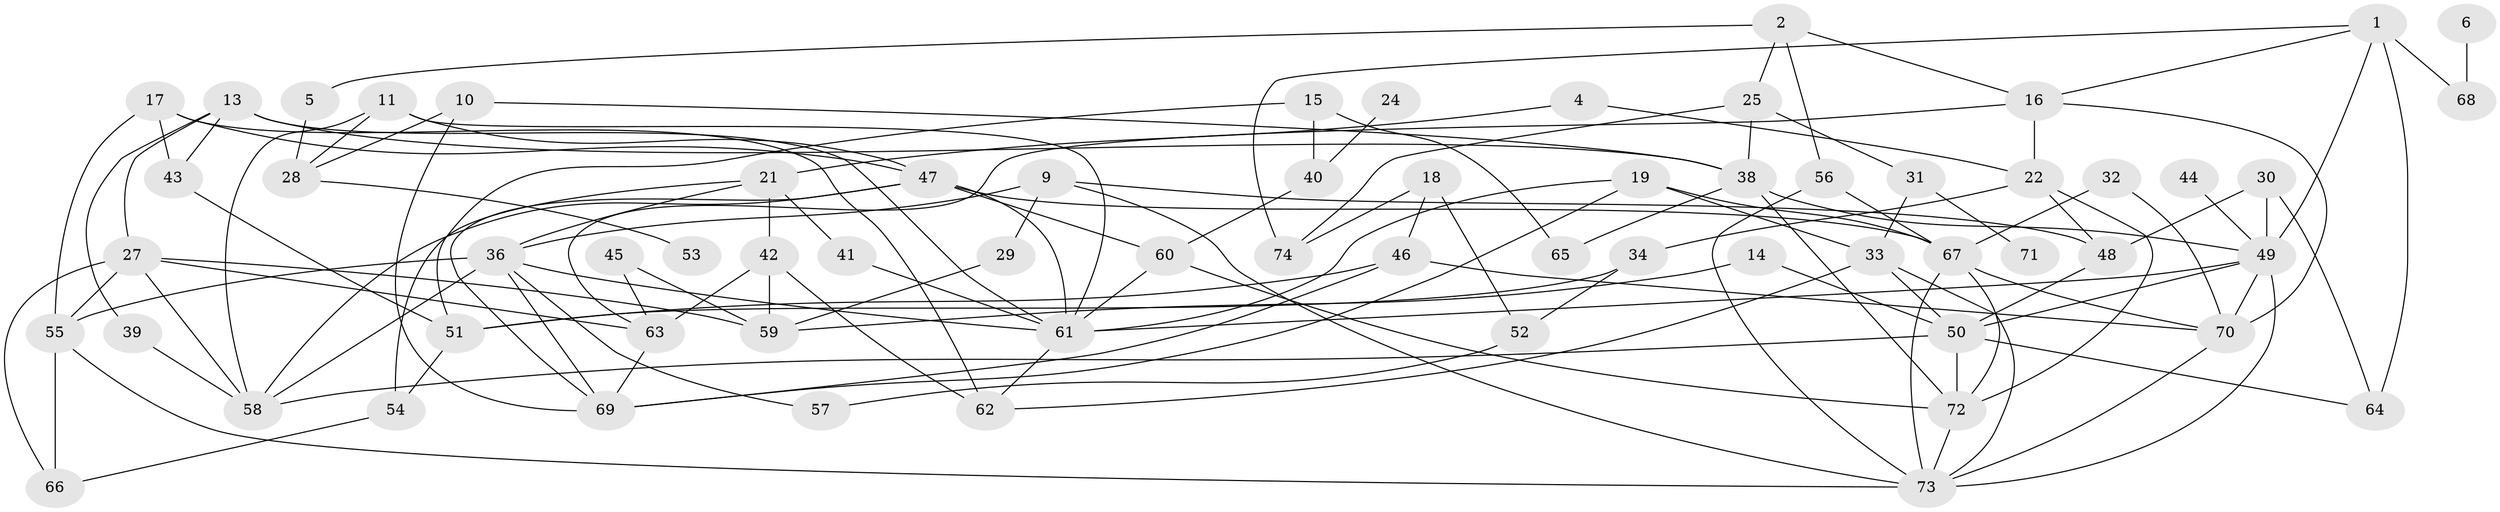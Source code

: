 // original degree distribution, {3: 0.21621621621621623, 2: 0.25, 5: 0.08783783783783784, 6: 0.033783783783783786, 4: 0.16216216216216217, 1: 0.1554054054054054, 0: 0.060810810810810814, 7: 0.02702702702702703, 8: 0.006756756756756757}
// Generated by graph-tools (version 1.1) at 2025/00/03/09/25 03:00:51]
// undirected, 65 vertices, 128 edges
graph export_dot {
graph [start="1"]
  node [color=gray90,style=filled];
  1;
  2;
  4;
  5;
  6;
  9;
  10;
  11;
  13;
  14;
  15;
  16;
  17;
  18;
  19;
  21;
  22;
  24;
  25;
  27;
  28;
  29;
  30;
  31;
  32;
  33;
  34;
  36;
  38;
  39;
  40;
  41;
  42;
  43;
  44;
  45;
  46;
  47;
  48;
  49;
  50;
  51;
  52;
  53;
  54;
  55;
  56;
  57;
  58;
  59;
  60;
  61;
  62;
  63;
  64;
  65;
  66;
  67;
  68;
  69;
  70;
  71;
  72;
  73;
  74;
  1 -- 16 [weight=1.0];
  1 -- 49 [weight=1.0];
  1 -- 64 [weight=2.0];
  1 -- 68 [weight=1.0];
  1 -- 74 [weight=1.0];
  2 -- 5 [weight=1.0];
  2 -- 16 [weight=1.0];
  2 -- 25 [weight=1.0];
  2 -- 56 [weight=1.0];
  4 -- 21 [weight=1.0];
  4 -- 22 [weight=1.0];
  5 -- 28 [weight=1.0];
  6 -- 68 [weight=1.0];
  9 -- 29 [weight=1.0];
  9 -- 36 [weight=1.0];
  9 -- 48 [weight=1.0];
  9 -- 73 [weight=1.0];
  10 -- 28 [weight=1.0];
  10 -- 38 [weight=1.0];
  10 -- 69 [weight=1.0];
  11 -- 28 [weight=1.0];
  11 -- 47 [weight=1.0];
  11 -- 58 [weight=1.0];
  11 -- 61 [weight=1.0];
  13 -- 27 [weight=1.0];
  13 -- 38 [weight=1.0];
  13 -- 39 [weight=1.0];
  13 -- 43 [weight=1.0];
  13 -- 61 [weight=1.0];
  14 -- 50 [weight=1.0];
  14 -- 59 [weight=1.0];
  15 -- 40 [weight=1.0];
  15 -- 51 [weight=1.0];
  15 -- 65 [weight=1.0];
  16 -- 22 [weight=1.0];
  16 -- 63 [weight=1.0];
  16 -- 70 [weight=1.0];
  17 -- 43 [weight=1.0];
  17 -- 47 [weight=1.0];
  17 -- 55 [weight=1.0];
  17 -- 62 [weight=1.0];
  18 -- 46 [weight=1.0];
  18 -- 52 [weight=1.0];
  18 -- 74 [weight=1.0];
  19 -- 33 [weight=1.0];
  19 -- 61 [weight=1.0];
  19 -- 67 [weight=1.0];
  19 -- 69 [weight=1.0];
  21 -- 36 [weight=1.0];
  21 -- 41 [weight=1.0];
  21 -- 42 [weight=1.0];
  21 -- 54 [weight=1.0];
  22 -- 34 [weight=1.0];
  22 -- 48 [weight=1.0];
  22 -- 72 [weight=2.0];
  24 -- 40 [weight=2.0];
  25 -- 31 [weight=1.0];
  25 -- 38 [weight=1.0];
  25 -- 74 [weight=1.0];
  27 -- 55 [weight=1.0];
  27 -- 58 [weight=1.0];
  27 -- 59 [weight=1.0];
  27 -- 63 [weight=1.0];
  27 -- 66 [weight=1.0];
  28 -- 53 [weight=1.0];
  29 -- 59 [weight=1.0];
  30 -- 48 [weight=1.0];
  30 -- 49 [weight=1.0];
  30 -- 64 [weight=1.0];
  31 -- 33 [weight=1.0];
  31 -- 71 [weight=2.0];
  32 -- 67 [weight=1.0];
  32 -- 70 [weight=1.0];
  33 -- 50 [weight=1.0];
  33 -- 62 [weight=1.0];
  33 -- 73 [weight=1.0];
  34 -- 51 [weight=1.0];
  34 -- 52 [weight=1.0];
  36 -- 55 [weight=1.0];
  36 -- 57 [weight=1.0];
  36 -- 58 [weight=1.0];
  36 -- 61 [weight=1.0];
  36 -- 69 [weight=1.0];
  38 -- 49 [weight=2.0];
  38 -- 65 [weight=1.0];
  38 -- 72 [weight=1.0];
  39 -- 58 [weight=1.0];
  40 -- 60 [weight=1.0];
  41 -- 61 [weight=1.0];
  42 -- 59 [weight=1.0];
  42 -- 62 [weight=1.0];
  42 -- 63 [weight=1.0];
  43 -- 51 [weight=1.0];
  44 -- 49 [weight=1.0];
  45 -- 59 [weight=1.0];
  45 -- 63 [weight=2.0];
  46 -- 51 [weight=1.0];
  46 -- 69 [weight=1.0];
  46 -- 70 [weight=1.0];
  47 -- 58 [weight=1.0];
  47 -- 60 [weight=1.0];
  47 -- 61 [weight=1.0];
  47 -- 67 [weight=1.0];
  47 -- 69 [weight=1.0];
  48 -- 50 [weight=2.0];
  49 -- 50 [weight=1.0];
  49 -- 61 [weight=1.0];
  49 -- 70 [weight=1.0];
  49 -- 73 [weight=1.0];
  50 -- 58 [weight=1.0];
  50 -- 64 [weight=1.0];
  50 -- 72 [weight=1.0];
  51 -- 54 [weight=1.0];
  52 -- 57 [weight=1.0];
  54 -- 66 [weight=1.0];
  55 -- 66 [weight=1.0];
  55 -- 73 [weight=1.0];
  56 -- 67 [weight=1.0];
  56 -- 73 [weight=1.0];
  60 -- 61 [weight=1.0];
  60 -- 72 [weight=1.0];
  61 -- 62 [weight=1.0];
  63 -- 69 [weight=1.0];
  67 -- 70 [weight=2.0];
  67 -- 72 [weight=1.0];
  67 -- 73 [weight=1.0];
  70 -- 73 [weight=1.0];
  72 -- 73 [weight=1.0];
}
